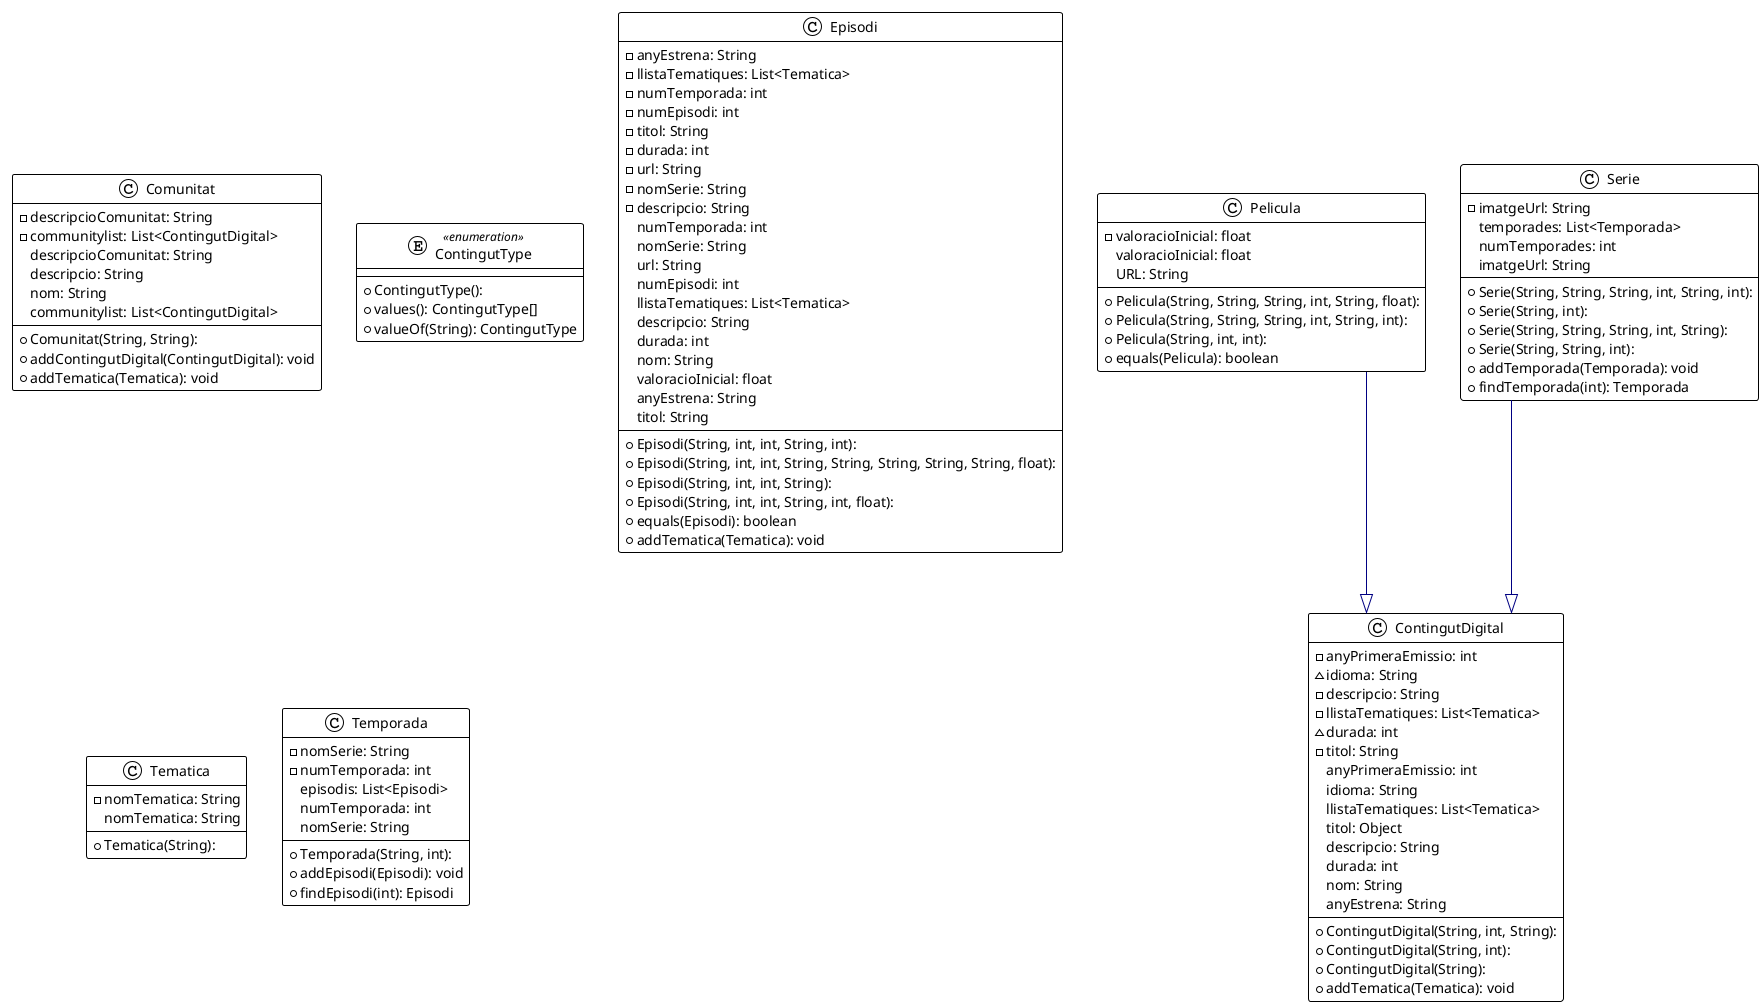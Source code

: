 @startuml

!theme plain
top to bottom direction
skinparam linetype ortho

class Comunitat {
  + Comunitat(String, String): 
  - descripcioComunitat: String
  - communitylist: List<ContingutDigital>
  + addContingutDigital(ContingutDigital): void
  + addTematica(Tematica): void
   descripcioComunitat: String
   descripcio: String
   nom: String
   communitylist: List<ContingutDigital>
}
class ContingutDigital {
  + ContingutDigital(String, int, String): 
  + ContingutDigital(String, int): 
  + ContingutDigital(String): 
  - anyPrimeraEmissio: int
  ~ idioma: String
  - descripcio: String
  - llistaTematiques: List<Tematica>
  ~ durada: int
  - titol: String
  + addTematica(Tematica): void
   anyPrimeraEmissio: int
   idioma: String
   llistaTematiques: List<Tematica>
   titol: Object
   descripcio: String
   durada: int
   nom: String
   anyEstrena: String
}
enum ContingutType << enumeration >> {
  + ContingutType(): 
  + values(): ContingutType[]
  + valueOf(String): ContingutType
}
class Episodi {
  + Episodi(String, int, int, String, int): 
  + Episodi(String, int, int, String, String, String, String, String, float): 
  + Episodi(String, int, int, String): 
  + Episodi(String, int, int, String, int, float): 
  - anyEstrena: String
  - llistaTematiques: List<Tematica>
  - numTemporada: int
  - numEpisodi: int
  - titol: String
  - durada: int
  - url: String
  - nomSerie: String
  - descripcio: String
  + equals(Episodi): boolean
  + addTematica(Tematica): void
   numTemporada: int
   nomSerie: String
   url: String
   numEpisodi: int
   llistaTematiques: List<Tematica>
   descripcio: String
   durada: int
   nom: String
   valoracioInicial: float
   anyEstrena: String
   titol: String
}
class Pelicula {
  + Pelicula(String, String, String, int, String, float): 
  + Pelicula(String, String, String, int, String, int): 
  + Pelicula(String, int, int): 
  - valoracioInicial: float
  + equals(Pelicula): boolean
   valoracioInicial: float
   URL: String
}
class Serie {
  + Serie(String, String, String, int, String, int): 
  + Serie(String, int): 
  + Serie(String, String, String, int, String): 
  + Serie(String, String, int): 
  - imatgeUrl: String
  + addTemporada(Temporada): void
  + findTemporada(int): Temporada
   temporades: List<Temporada>
   numTemporades: int
   imatgeUrl: String
}
class Tematica {
  + Tematica(String): 
  - nomTematica: String
   nomTematica: String
}
class Temporada {
  + Temporada(String, int): 
  - nomSerie: String
  - numTemporada: int
  + addEpisodi(Episodi): void
  + findEpisodi(int): Episodi
   episodis: List<Episodi>
   numTemporada: int
   nomSerie: String
}

Pelicula          -[#000082,plain]-^  ContingutDigital 
Serie             -[#000082,plain]-^  ContingutDigital 
@enduml

